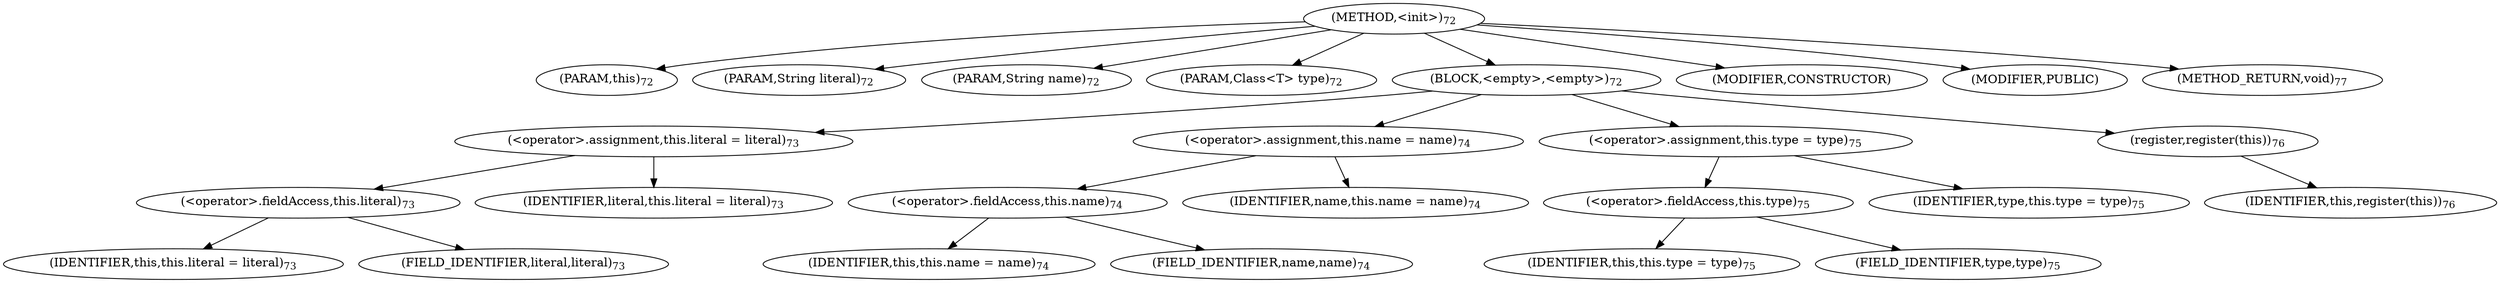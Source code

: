 digraph "&lt;init&gt;" {  
"52" [label = <(METHOD,&lt;init&gt;)<SUB>72</SUB>> ]
"10" [label = <(PARAM,this)<SUB>72</SUB>> ]
"53" [label = <(PARAM,String literal)<SUB>72</SUB>> ]
"54" [label = <(PARAM,String name)<SUB>72</SUB>> ]
"55" [label = <(PARAM,Class&lt;T&gt; type)<SUB>72</SUB>> ]
"56" [label = <(BLOCK,&lt;empty&gt;,&lt;empty&gt;)<SUB>72</SUB>> ]
"57" [label = <(&lt;operator&gt;.assignment,this.literal = literal)<SUB>73</SUB>> ]
"58" [label = <(&lt;operator&gt;.fieldAccess,this.literal)<SUB>73</SUB>> ]
"9" [label = <(IDENTIFIER,this,this.literal = literal)<SUB>73</SUB>> ]
"59" [label = <(FIELD_IDENTIFIER,literal,literal)<SUB>73</SUB>> ]
"60" [label = <(IDENTIFIER,literal,this.literal = literal)<SUB>73</SUB>> ]
"61" [label = <(&lt;operator&gt;.assignment,this.name = name)<SUB>74</SUB>> ]
"62" [label = <(&lt;operator&gt;.fieldAccess,this.name)<SUB>74</SUB>> ]
"11" [label = <(IDENTIFIER,this,this.name = name)<SUB>74</SUB>> ]
"63" [label = <(FIELD_IDENTIFIER,name,name)<SUB>74</SUB>> ]
"64" [label = <(IDENTIFIER,name,this.name = name)<SUB>74</SUB>> ]
"65" [label = <(&lt;operator&gt;.assignment,this.type = type)<SUB>75</SUB>> ]
"66" [label = <(&lt;operator&gt;.fieldAccess,this.type)<SUB>75</SUB>> ]
"12" [label = <(IDENTIFIER,this,this.type = type)<SUB>75</SUB>> ]
"67" [label = <(FIELD_IDENTIFIER,type,type)<SUB>75</SUB>> ]
"68" [label = <(IDENTIFIER,type,this.type = type)<SUB>75</SUB>> ]
"69" [label = <(register,register(this))<SUB>76</SUB>> ]
"13" [label = <(IDENTIFIER,this,register(this))<SUB>76</SUB>> ]
"70" [label = <(MODIFIER,CONSTRUCTOR)> ]
"71" [label = <(MODIFIER,PUBLIC)> ]
"72" [label = <(METHOD_RETURN,void)<SUB>77</SUB>> ]
  "52" -> "10" 
  "52" -> "53" 
  "52" -> "54" 
  "52" -> "55" 
  "52" -> "56" 
  "52" -> "70" 
  "52" -> "71" 
  "52" -> "72" 
  "56" -> "57" 
  "56" -> "61" 
  "56" -> "65" 
  "56" -> "69" 
  "57" -> "58" 
  "57" -> "60" 
  "58" -> "9" 
  "58" -> "59" 
  "61" -> "62" 
  "61" -> "64" 
  "62" -> "11" 
  "62" -> "63" 
  "65" -> "66" 
  "65" -> "68" 
  "66" -> "12" 
  "66" -> "67" 
  "69" -> "13" 
}
